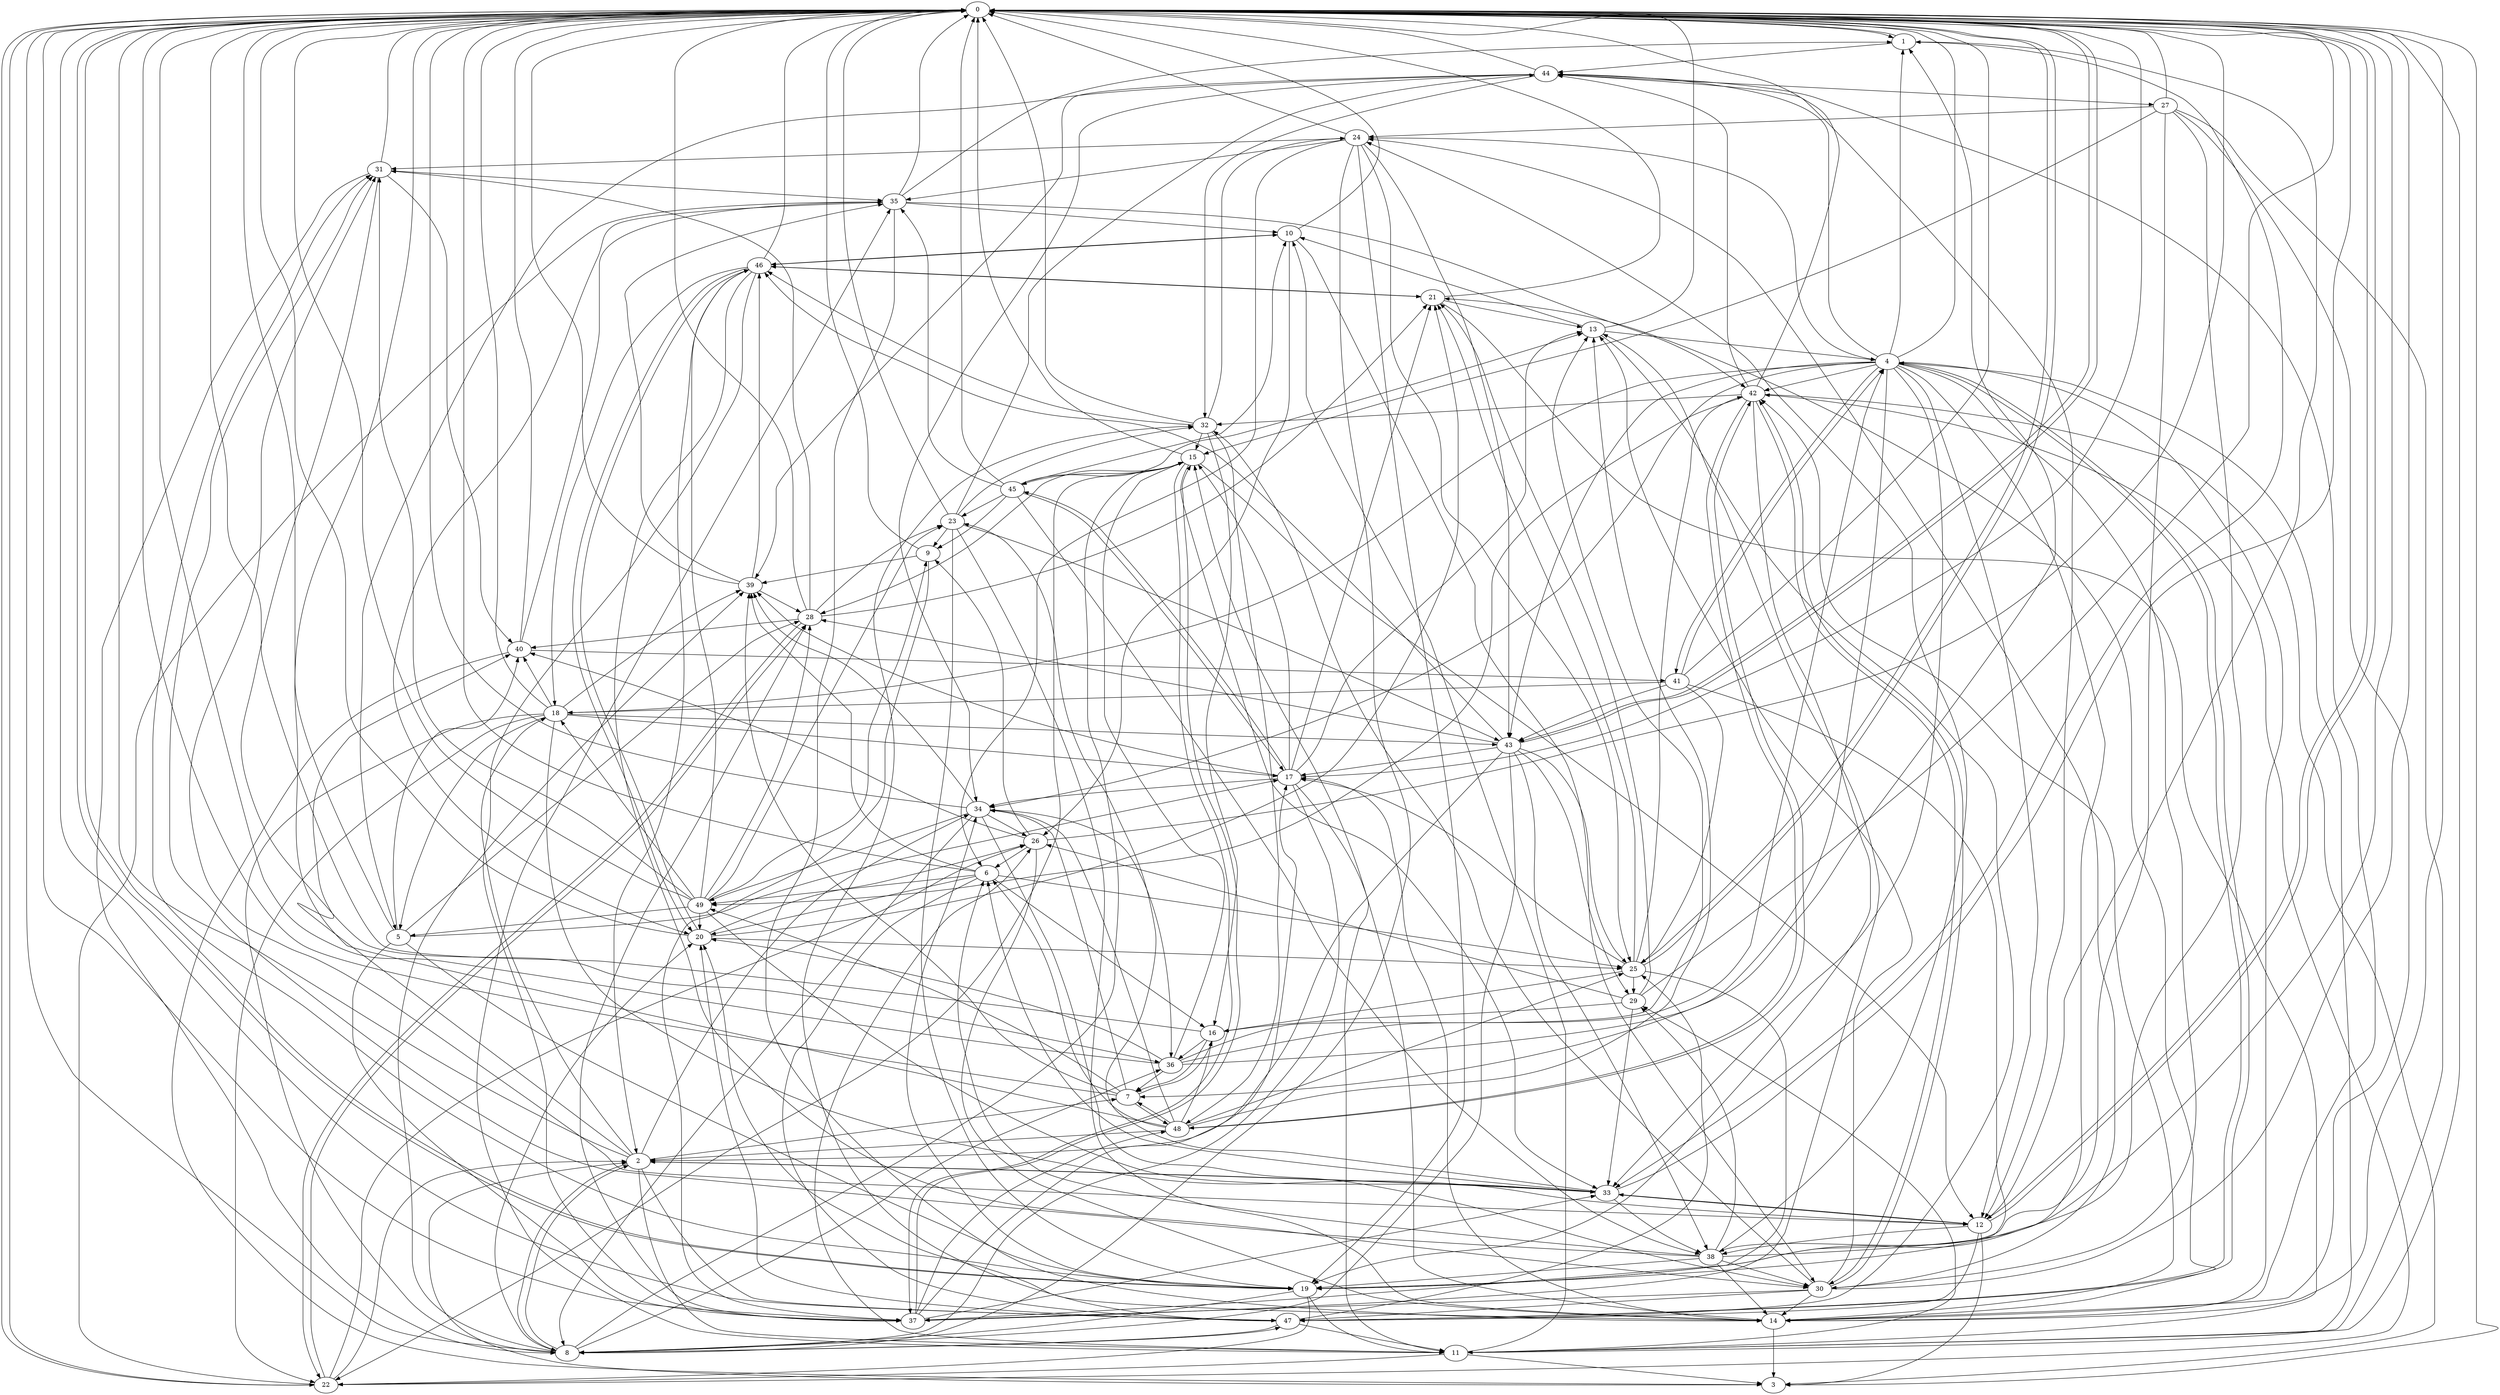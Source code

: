 strict digraph "" {
	0	 [component_delay=3];
	1	 [component_delay=3];
	0 -> 1	 [wire_delay=1];
	12	 [component_delay=3];
	0 -> 12	 [wire_delay=1];
	19	 [component_delay=3];
	0 -> 19	 [wire_delay=1];
	22	 [component_delay=3];
	0 -> 22	 [wire_delay=1];
	25	 [component_delay=3];
	0 -> 25	 [wire_delay=1];
	43	 [component_delay=3];
	0 -> 43	 [wire_delay=1];
	1 -> 0	 [wire_delay=1];
	33	 [component_delay=3];
	1 -> 33	 [wire_delay=1];
	44	 [component_delay=3];
	1 -> 44	 [wire_delay=1];
	2	 [component_delay=3];
	2 -> 0	 [wire_delay=1];
	7	 [component_delay=3];
	2 -> 7	 [wire_delay=1];
	8	 [component_delay=3];
	2 -> 8	 [wire_delay=1];
	11	 [component_delay=3];
	2 -> 11	 [wire_delay=1];
	18	 [component_delay=3];
	2 -> 18	 [wire_delay=1];
	2 -> 33	 [wire_delay=1];
	34	 [component_delay=3];
	2 -> 34	 [wire_delay=1];
	40	 [component_delay=3];
	2 -> 40	 [wire_delay=1];
	47	 [component_delay=3];
	2 -> 47	 [wire_delay=1];
	3	 [component_delay=3];
	3 -> 0	 [wire_delay=1];
	3 -> 2	 [wire_delay=1];
	4	 [component_delay=3];
	4 -> 0	 [wire_delay=1];
	4 -> 1	 [wire_delay=1];
	4 -> 7	 [wire_delay=1];
	4 -> 12	 [wire_delay=1];
	14	 [component_delay=3];
	4 -> 14	 [wire_delay=1];
	4 -> 18	 [wire_delay=1];
	4 -> 19	 [wire_delay=1];
	30	 [component_delay=3];
	4 -> 30	 [wire_delay=1];
	4 -> 33	 [wire_delay=1];
	4 -> 34	 [wire_delay=1];
	41	 [component_delay=3];
	4 -> 41	 [wire_delay=1];
	42	 [component_delay=3];
	4 -> 42	 [wire_delay=1];
	4 -> 43	 [wire_delay=1];
	4 -> 44	 [wire_delay=1];
	4 -> 47	 [wire_delay=1];
	5	 [component_delay=3];
	5 -> 0	 [wire_delay=1];
	17	 [component_delay=3];
	5 -> 17	 [wire_delay=1];
	5 -> 19	 [wire_delay=1];
	28	 [component_delay=3];
	5 -> 28	 [wire_delay=1];
	37	 [component_delay=3];
	5 -> 37	 [wire_delay=1];
	5 -> 40	 [wire_delay=1];
	6	 [component_delay=3];
	6 -> 0	 [wire_delay=1];
	16	 [component_delay=3];
	6 -> 16	 [wire_delay=1];
	20	 [component_delay=3];
	6 -> 20	 [wire_delay=1];
	6 -> 25	 [wire_delay=1];
	39	 [component_delay=3];
	6 -> 39	 [wire_delay=1];
	6 -> 47	 [wire_delay=1];
	49	 [component_delay=3];
	6 -> 49	 [wire_delay=1];
	7 -> 0	 [wire_delay=1];
	7 -> 16	 [wire_delay=1];
	7 -> 34	 [wire_delay=1];
	7 -> 39	 [wire_delay=1];
	48	 [component_delay=3];
	7 -> 48	 [wire_delay=1];
	7 -> 49	 [wire_delay=1];
	8 -> 0	 [wire_delay=1];
	8 -> 2	 [wire_delay=1];
	15	 [component_delay=3];
	8 -> 15	 [wire_delay=1];
	8 -> 20	 [wire_delay=1];
	36	 [component_delay=3];
	8 -> 36	 [wire_delay=1];
	8 -> 39	 [wire_delay=1];
	8 -> 47	 [wire_delay=1];
	9	 [component_delay=3];
	9 -> 0	 [wire_delay=1];
	9 -> 37	 [wire_delay=1];
	9 -> 39	 [wire_delay=1];
	10	 [component_delay=3];
	10 -> 0	 [wire_delay=1];
	26	 [component_delay=3];
	10 -> 26	 [wire_delay=1];
	10 -> 30	 [wire_delay=1];
	46	 [component_delay=3];
	10 -> 46	 [wire_delay=1];
	11 -> 0	 [wire_delay=1];
	11 -> 3	 [wire_delay=1];
	11 -> 4	 [wire_delay=1];
	11 -> 10	 [wire_delay=1];
	11 -> 22	 [wire_delay=1];
	11 -> 26	 [wire_delay=1];
	29	 [component_delay=3];
	11 -> 29	 [wire_delay=1];
	35	 [component_delay=3];
	11 -> 35	 [wire_delay=1];
	12 -> 0	 [wire_delay=1];
	12 -> 1	 [wire_delay=1];
	12 -> 3	 [wire_delay=1];
	31	 [component_delay=3];
	12 -> 31	 [wire_delay=1];
	12 -> 33	 [wire_delay=1];
	38	 [component_delay=3];
	12 -> 38	 [wire_delay=1];
	12 -> 47	 [wire_delay=1];
	13	 [component_delay=3];
	13 -> 0	 [wire_delay=1];
	13 -> 4	 [wire_delay=1];
	13 -> 10	 [wire_delay=1];
	13 -> 47	 [wire_delay=1];
	14 -> 0	 [wire_delay=1];
	14 -> 3	 [wire_delay=1];
	14 -> 15	 [wire_delay=1];
	14 -> 17	 [wire_delay=1];
	14 -> 20	 [wire_delay=1];
	21	 [component_delay=3];
	14 -> 21	 [wire_delay=1];
	14 -> 42	 [wire_delay=1];
	15 -> 0	 [wire_delay=1];
	15 -> 12	 [wire_delay=1];
	15 -> 22	 [wire_delay=1];
	15 -> 28	 [wire_delay=1];
	15 -> 33	 [wire_delay=1];
	15 -> 37	 [wire_delay=1];
	45	 [component_delay=3];
	15 -> 45	 [wire_delay=1];
	16 -> 0	 [wire_delay=1];
	16 -> 7	 [wire_delay=1];
	16 -> 36	 [wire_delay=1];
	17 -> 0	 [wire_delay=1];
	17 -> 8	 [wire_delay=1];
	17 -> 11	 [wire_delay=1];
	17 -> 13	 [wire_delay=1];
	17 -> 15	 [wire_delay=1];
	17 -> 21	 [wire_delay=1];
	17 -> 34	 [wire_delay=1];
	17 -> 39	 [wire_delay=1];
	17 -> 45	 [wire_delay=1];
	18 -> 0	 [wire_delay=1];
	18 -> 5	 [wire_delay=1];
	18 -> 8	 [wire_delay=1];
	18 -> 12	 [wire_delay=1];
	18 -> 17	 [wire_delay=1];
	18 -> 22	 [wire_delay=1];
	18 -> 39	 [wire_delay=1];
	18 -> 40	 [wire_delay=1];
	18 -> 43	 [wire_delay=1];
	19 -> 0	 [wire_delay=1];
	19 -> 8	 [wire_delay=1];
	19 -> 11	 [wire_delay=1];
	19 -> 22	 [wire_delay=1];
	19 -> 31	 [wire_delay=1];
	19 -> 34	 [wire_delay=1];
	20 -> 0	 [wire_delay=1];
	20 -> 21	 [wire_delay=1];
	20 -> 25	 [wire_delay=1];
	20 -> 26	 [wire_delay=1];
	20 -> 46	 [wire_delay=1];
	21 -> 0	 [wire_delay=1];
	21 -> 11	 [wire_delay=1];
	21 -> 13	 [wire_delay=1];
	21 -> 46	 [wire_delay=1];
	22 -> 0	 [wire_delay=1];
	22 -> 2	 [wire_delay=1];
	22 -> 26	 [wire_delay=1];
	22 -> 28	 [wire_delay=1];
	22 -> 35	 [wire_delay=1];
	22 -> 42	 [wire_delay=1];
	23	 [component_delay=3];
	23 -> 0	 [wire_delay=1];
	23 -> 9	 [wire_delay=1];
	23 -> 14	 [wire_delay=1];
	23 -> 19	 [wire_delay=1];
	32	 [component_delay=3];
	23 -> 32	 [wire_delay=1];
	23 -> 43	 [wire_delay=1];
	23 -> 44	 [wire_delay=1];
	24	 [component_delay=3];
	24 -> 0	 [wire_delay=1];
	24 -> 4	 [wire_delay=1];
	24 -> 6	 [wire_delay=1];
	24 -> 8	 [wire_delay=1];
	24 -> 19	 [wire_delay=1];
	24 -> 25	 [wire_delay=1];
	24 -> 31	 [wire_delay=1];
	24 -> 35	 [wire_delay=1];
	24 -> 43	 [wire_delay=1];
	25 -> 0	 [wire_delay=1];
	25 -> 16	 [wire_delay=1];
	25 -> 17	 [wire_delay=1];
	25 -> 21	 [wire_delay=1];
	25 -> 29	 [wire_delay=1];
	25 -> 37	 [wire_delay=1];
	25 -> 42	 [wire_delay=1];
	26 -> 0	 [wire_delay=1];
	26 -> 6	 [wire_delay=1];
	26 -> 9	 [wire_delay=1];
	26 -> 14	 [wire_delay=1];
	26 -> 40	 [wire_delay=1];
	27	 [component_delay=3];
	27 -> 0	 [wire_delay=1];
	27 -> 11	 [wire_delay=1];
	27 -> 14	 [wire_delay=1];
	27 -> 15	 [wire_delay=1];
	27 -> 19	 [wire_delay=1];
	27 -> 24	 [wire_delay=1];
	27 -> 38	 [wire_delay=1];
	28 -> 0	 [wire_delay=1];
	28 -> 21	 [wire_delay=1];
	28 -> 22	 [wire_delay=1];
	28 -> 23	 [wire_delay=1];
	28 -> 31	 [wire_delay=1];
	28 -> 40	 [wire_delay=1];
	29 -> 0	 [wire_delay=1];
	29 -> 16	 [wire_delay=1];
	29 -> 21	 [wire_delay=1];
	29 -> 26	 [wire_delay=1];
	29 -> 33	 [wire_delay=1];
	30 -> 0	 [wire_delay=1];
	30 -> 13	 [wire_delay=1];
	30 -> 14	 [wire_delay=1];
	30 -> 24	 [wire_delay=1];
	30 -> 32	 [wire_delay=1];
	30 -> 37	 [wire_delay=1];
	30 -> 42	 [wire_delay=1];
	30 -> 47	 [wire_delay=1];
	31 -> 0	 [wire_delay=1];
	31 -> 8	 [wire_delay=1];
	31 -> 35	 [wire_delay=1];
	31 -> 36	 [wire_delay=1];
	31 -> 40	 [wire_delay=1];
	32 -> 0	 [wire_delay=1];
	32 -> 15	 [wire_delay=1];
	32 -> 16	 [wire_delay=1];
	32 -> 24	 [wire_delay=1];
	32 -> 46	 [wire_delay=1];
	32 -> 48	 [wire_delay=1];
	33 -> 0	 [wire_delay=1];
	33 -> 2	 [wire_delay=1];
	33 -> 6	 [wire_delay=1];
	33 -> 12	 [wire_delay=1];
	33 -> 23	 [wire_delay=1];
	33 -> 38	 [wire_delay=1];
	34 -> 0	 [wire_delay=1];
	34 -> 8	 [wire_delay=1];
	34 -> 26	 [wire_delay=1];
	34 -> 30	 [wire_delay=1];
	34 -> 36	 [wire_delay=1];
	34 -> 39	 [wire_delay=1];
	34 -> 49	 [wire_delay=1];
	35 -> 0	 [wire_delay=1];
	35 -> 1	 [wire_delay=1];
	35 -> 10	 [wire_delay=1];
	35 -> 14	 [wire_delay=1];
	35 -> 20	 [wire_delay=1];
	35 -> 42	 [wire_delay=1];
	36 -> 0	 [wire_delay=1];
	36 -> 1	 [wire_delay=1];
	36 -> 4	 [wire_delay=1];
	36 -> 7	 [wire_delay=1];
	36 -> 13	 [wire_delay=1];
	36 -> 15	 [wire_delay=1];
	36 -> 20	 [wire_delay=1];
	37 -> 0	 [wire_delay=1];
	37 -> 13	 [wire_delay=1];
	37 -> 15	 [wire_delay=1];
	37 -> 17	 [wire_delay=1];
	37 -> 28	 [wire_delay=1];
	37 -> 33	 [wire_delay=1];
	37 -> 48	 [wire_delay=1];
	38 -> 0	 [wire_delay=1];
	38 -> 6	 [wire_delay=1];
	38 -> 14	 [wire_delay=1];
	38 -> 19	 [wire_delay=1];
	38 -> 24	 [wire_delay=1];
	38 -> 29	 [wire_delay=1];
	38 -> 30	 [wire_delay=1];
	38 -> 31	 [wire_delay=1];
	39 -> 0	 [wire_delay=1];
	39 -> 28	 [wire_delay=1];
	39 -> 35	 [wire_delay=1];
	39 -> 46	 [wire_delay=1];
	40 -> 0	 [wire_delay=1];
	40 -> 3	 [wire_delay=1];
	40 -> 35	 [wire_delay=1];
	40 -> 41	 [wire_delay=1];
	41 -> 0	 [wire_delay=1];
	41 -> 4	 [wire_delay=1];
	41 -> 18	 [wire_delay=1];
	41 -> 19	 [wire_delay=1];
	41 -> 25	 [wire_delay=1];
	41 -> 43	 [wire_delay=1];
	42 -> 0	 [wire_delay=1];
	42 -> 3	 [wire_delay=1];
	42 -> 19	 [wire_delay=1];
	42 -> 30	 [wire_delay=1];
	42 -> 32	 [wire_delay=1];
	42 -> 44	 [wire_delay=1];
	42 -> 48	 [wire_delay=1];
	42 -> 49	 [wire_delay=1];
	43 -> 0	 [wire_delay=1];
	43 -> 2	 [wire_delay=1];
	43 -> 8	 [wire_delay=1];
	43 -> 17	 [wire_delay=1];
	43 -> 25	 [wire_delay=1];
	43 -> 28	 [wire_delay=1];
	43 -> 29	 [wire_delay=1];
	43 -> 38	 [wire_delay=1];
	43 -> 46	 [wire_delay=1];
	44 -> 0	 [wire_delay=1];
	44 -> 5	 [wire_delay=1];
	44 -> 12	 [wire_delay=1];
	44 -> 14	 [wire_delay=1];
	44 -> 27	 [wire_delay=1];
	44 -> 32	 [wire_delay=1];
	44 -> 34	 [wire_delay=1];
	44 -> 39	 [wire_delay=1];
	45 -> 0	 [wire_delay=1];
	45 -> 9	 [wire_delay=1];
	45 -> 10	 [wire_delay=1];
	45 -> 13	 [wire_delay=1];
	45 -> 17	 [wire_delay=1];
	45 -> 23	 [wire_delay=1];
	45 -> 35	 [wire_delay=1];
	45 -> 38	 [wire_delay=1];
	46 -> 0	 [wire_delay=1];
	46 -> 2	 [wire_delay=1];
	46 -> 10	 [wire_delay=1];
	46 -> 18	 [wire_delay=1];
	46 -> 20	 [wire_delay=1];
	46 -> 21	 [wire_delay=1];
	46 -> 30	 [wire_delay=1];
	46 -> 37	 [wire_delay=1];
	47 -> 0	 [wire_delay=1];
	47 -> 4	 [wire_delay=1];
	47 -> 8	 [wire_delay=1];
	47 -> 11	 [wire_delay=1];
	47 -> 20	 [wire_delay=1];
	47 -> 25	 [wire_delay=1];
	47 -> 32	 [wire_delay=1];
	48 -> 0	 [wire_delay=1];
	48 -> 2	 [wire_delay=1];
	48 -> 6	 [wire_delay=1];
	48 -> 7	 [wire_delay=1];
	48 -> 13	 [wire_delay=1];
	48 -> 16	 [wire_delay=1];
	48 -> 25	 [wire_delay=1];
	48 -> 34	 [wire_delay=1];
	48 -> 42	 [wire_delay=1];
	49 -> 0	 [wire_delay=1];
	49 -> 5	 [wire_delay=1];
	49 -> 9	 [wire_delay=1];
	49 -> 18	 [wire_delay=1];
	49 -> 20	 [wire_delay=1];
	49 -> 23	 [wire_delay=1];
	49 -> 28	 [wire_delay=1];
	49 -> 31	 [wire_delay=1];
	49 -> 33	 [wire_delay=1];
	49 -> 46	 [wire_delay=1];
}
